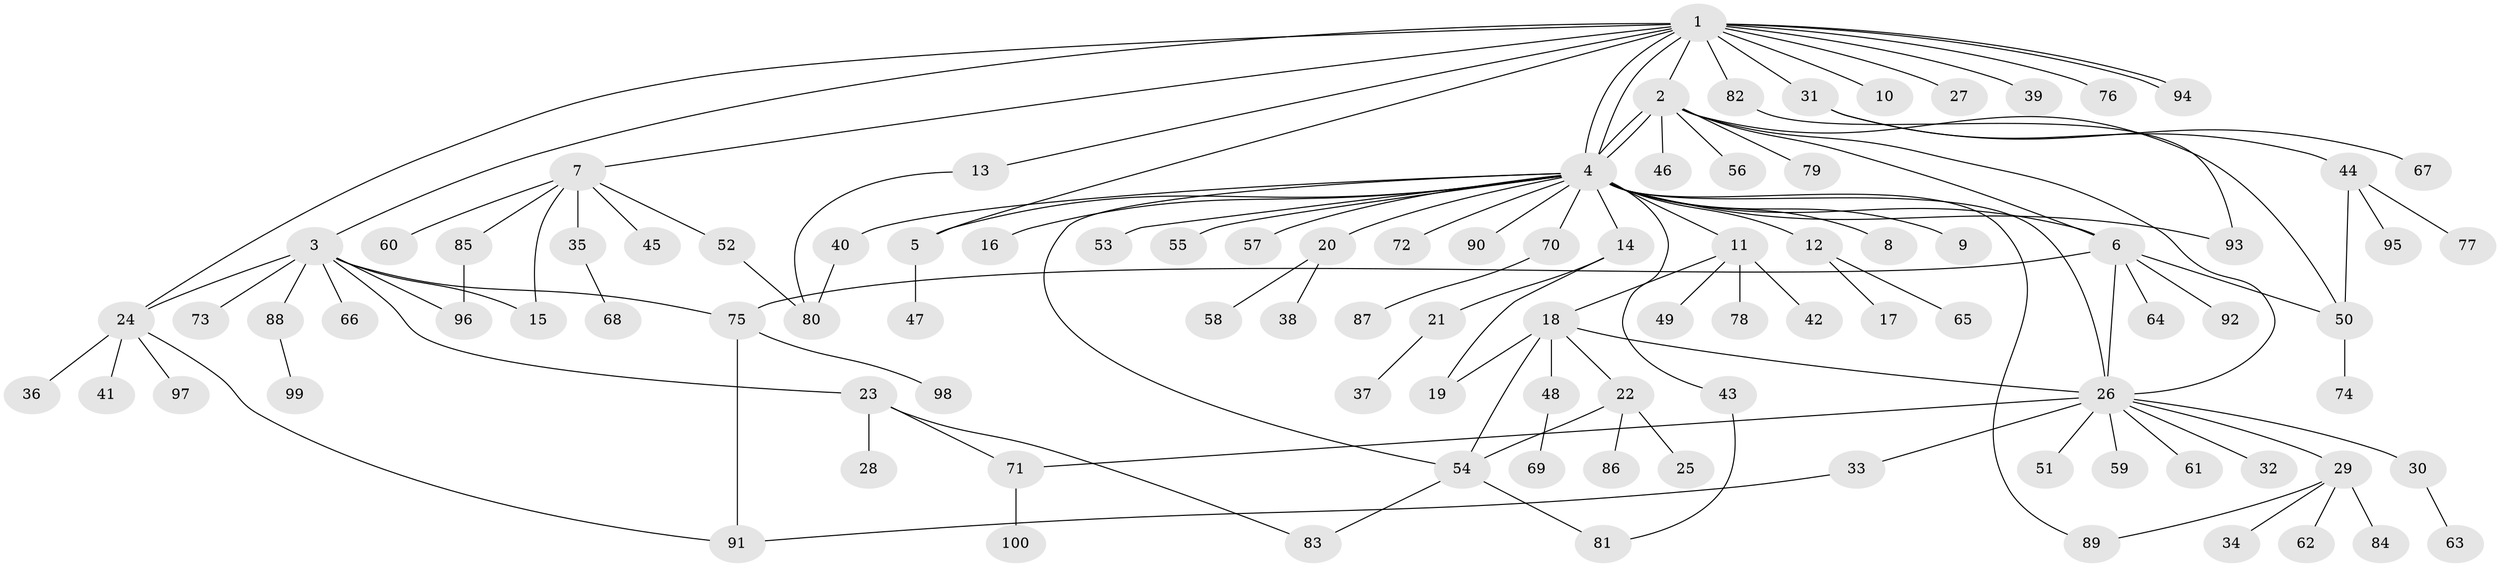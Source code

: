 // Generated by graph-tools (version 1.1) at 2025/38/02/21/25 10:38:54]
// undirected, 100 vertices, 126 edges
graph export_dot {
graph [start="1"]
  node [color=gray90,style=filled];
  1;
  2;
  3;
  4;
  5;
  6;
  7;
  8;
  9;
  10;
  11;
  12;
  13;
  14;
  15;
  16;
  17;
  18;
  19;
  20;
  21;
  22;
  23;
  24;
  25;
  26;
  27;
  28;
  29;
  30;
  31;
  32;
  33;
  34;
  35;
  36;
  37;
  38;
  39;
  40;
  41;
  42;
  43;
  44;
  45;
  46;
  47;
  48;
  49;
  50;
  51;
  52;
  53;
  54;
  55;
  56;
  57;
  58;
  59;
  60;
  61;
  62;
  63;
  64;
  65;
  66;
  67;
  68;
  69;
  70;
  71;
  72;
  73;
  74;
  75;
  76;
  77;
  78;
  79;
  80;
  81;
  82;
  83;
  84;
  85;
  86;
  87;
  88;
  89;
  90;
  91;
  92;
  93;
  94;
  95;
  96;
  97;
  98;
  99;
  100;
  1 -- 2;
  1 -- 3;
  1 -- 4;
  1 -- 4;
  1 -- 5;
  1 -- 7;
  1 -- 10;
  1 -- 13;
  1 -- 24;
  1 -- 27;
  1 -- 31;
  1 -- 39;
  1 -- 76;
  1 -- 82;
  1 -- 94;
  1 -- 94;
  2 -- 4;
  2 -- 4;
  2 -- 6;
  2 -- 26;
  2 -- 46;
  2 -- 50;
  2 -- 56;
  2 -- 79;
  3 -- 15;
  3 -- 23;
  3 -- 24;
  3 -- 66;
  3 -- 73;
  3 -- 75;
  3 -- 88;
  3 -- 96;
  4 -- 5;
  4 -- 6;
  4 -- 8;
  4 -- 9;
  4 -- 11;
  4 -- 12;
  4 -- 14;
  4 -- 16;
  4 -- 20;
  4 -- 26;
  4 -- 40;
  4 -- 43;
  4 -- 53;
  4 -- 54;
  4 -- 55;
  4 -- 57;
  4 -- 70;
  4 -- 72;
  4 -- 89;
  4 -- 90;
  4 -- 93;
  5 -- 47;
  6 -- 26;
  6 -- 50;
  6 -- 64;
  6 -- 75;
  6 -- 92;
  7 -- 15;
  7 -- 35;
  7 -- 45;
  7 -- 52;
  7 -- 60;
  7 -- 85;
  11 -- 18;
  11 -- 42;
  11 -- 49;
  11 -- 78;
  12 -- 17;
  12 -- 65;
  13 -- 80;
  14 -- 19;
  14 -- 21;
  18 -- 19;
  18 -- 22;
  18 -- 26;
  18 -- 48;
  18 -- 54;
  20 -- 38;
  20 -- 58;
  21 -- 37;
  22 -- 25;
  22 -- 54;
  22 -- 86;
  23 -- 28;
  23 -- 71;
  23 -- 83;
  24 -- 36;
  24 -- 41;
  24 -- 91;
  24 -- 97;
  26 -- 29;
  26 -- 30;
  26 -- 32;
  26 -- 33;
  26 -- 51;
  26 -- 59;
  26 -- 61;
  26 -- 71;
  29 -- 34;
  29 -- 62;
  29 -- 84;
  29 -- 89;
  30 -- 63;
  31 -- 44;
  31 -- 67;
  33 -- 91;
  35 -- 68;
  40 -- 80;
  43 -- 81;
  44 -- 50;
  44 -- 77;
  44 -- 95;
  48 -- 69;
  50 -- 74;
  52 -- 80;
  54 -- 81;
  54 -- 83;
  70 -- 87;
  71 -- 100;
  75 -- 91;
  75 -- 98;
  82 -- 93;
  85 -- 96;
  88 -- 99;
}
